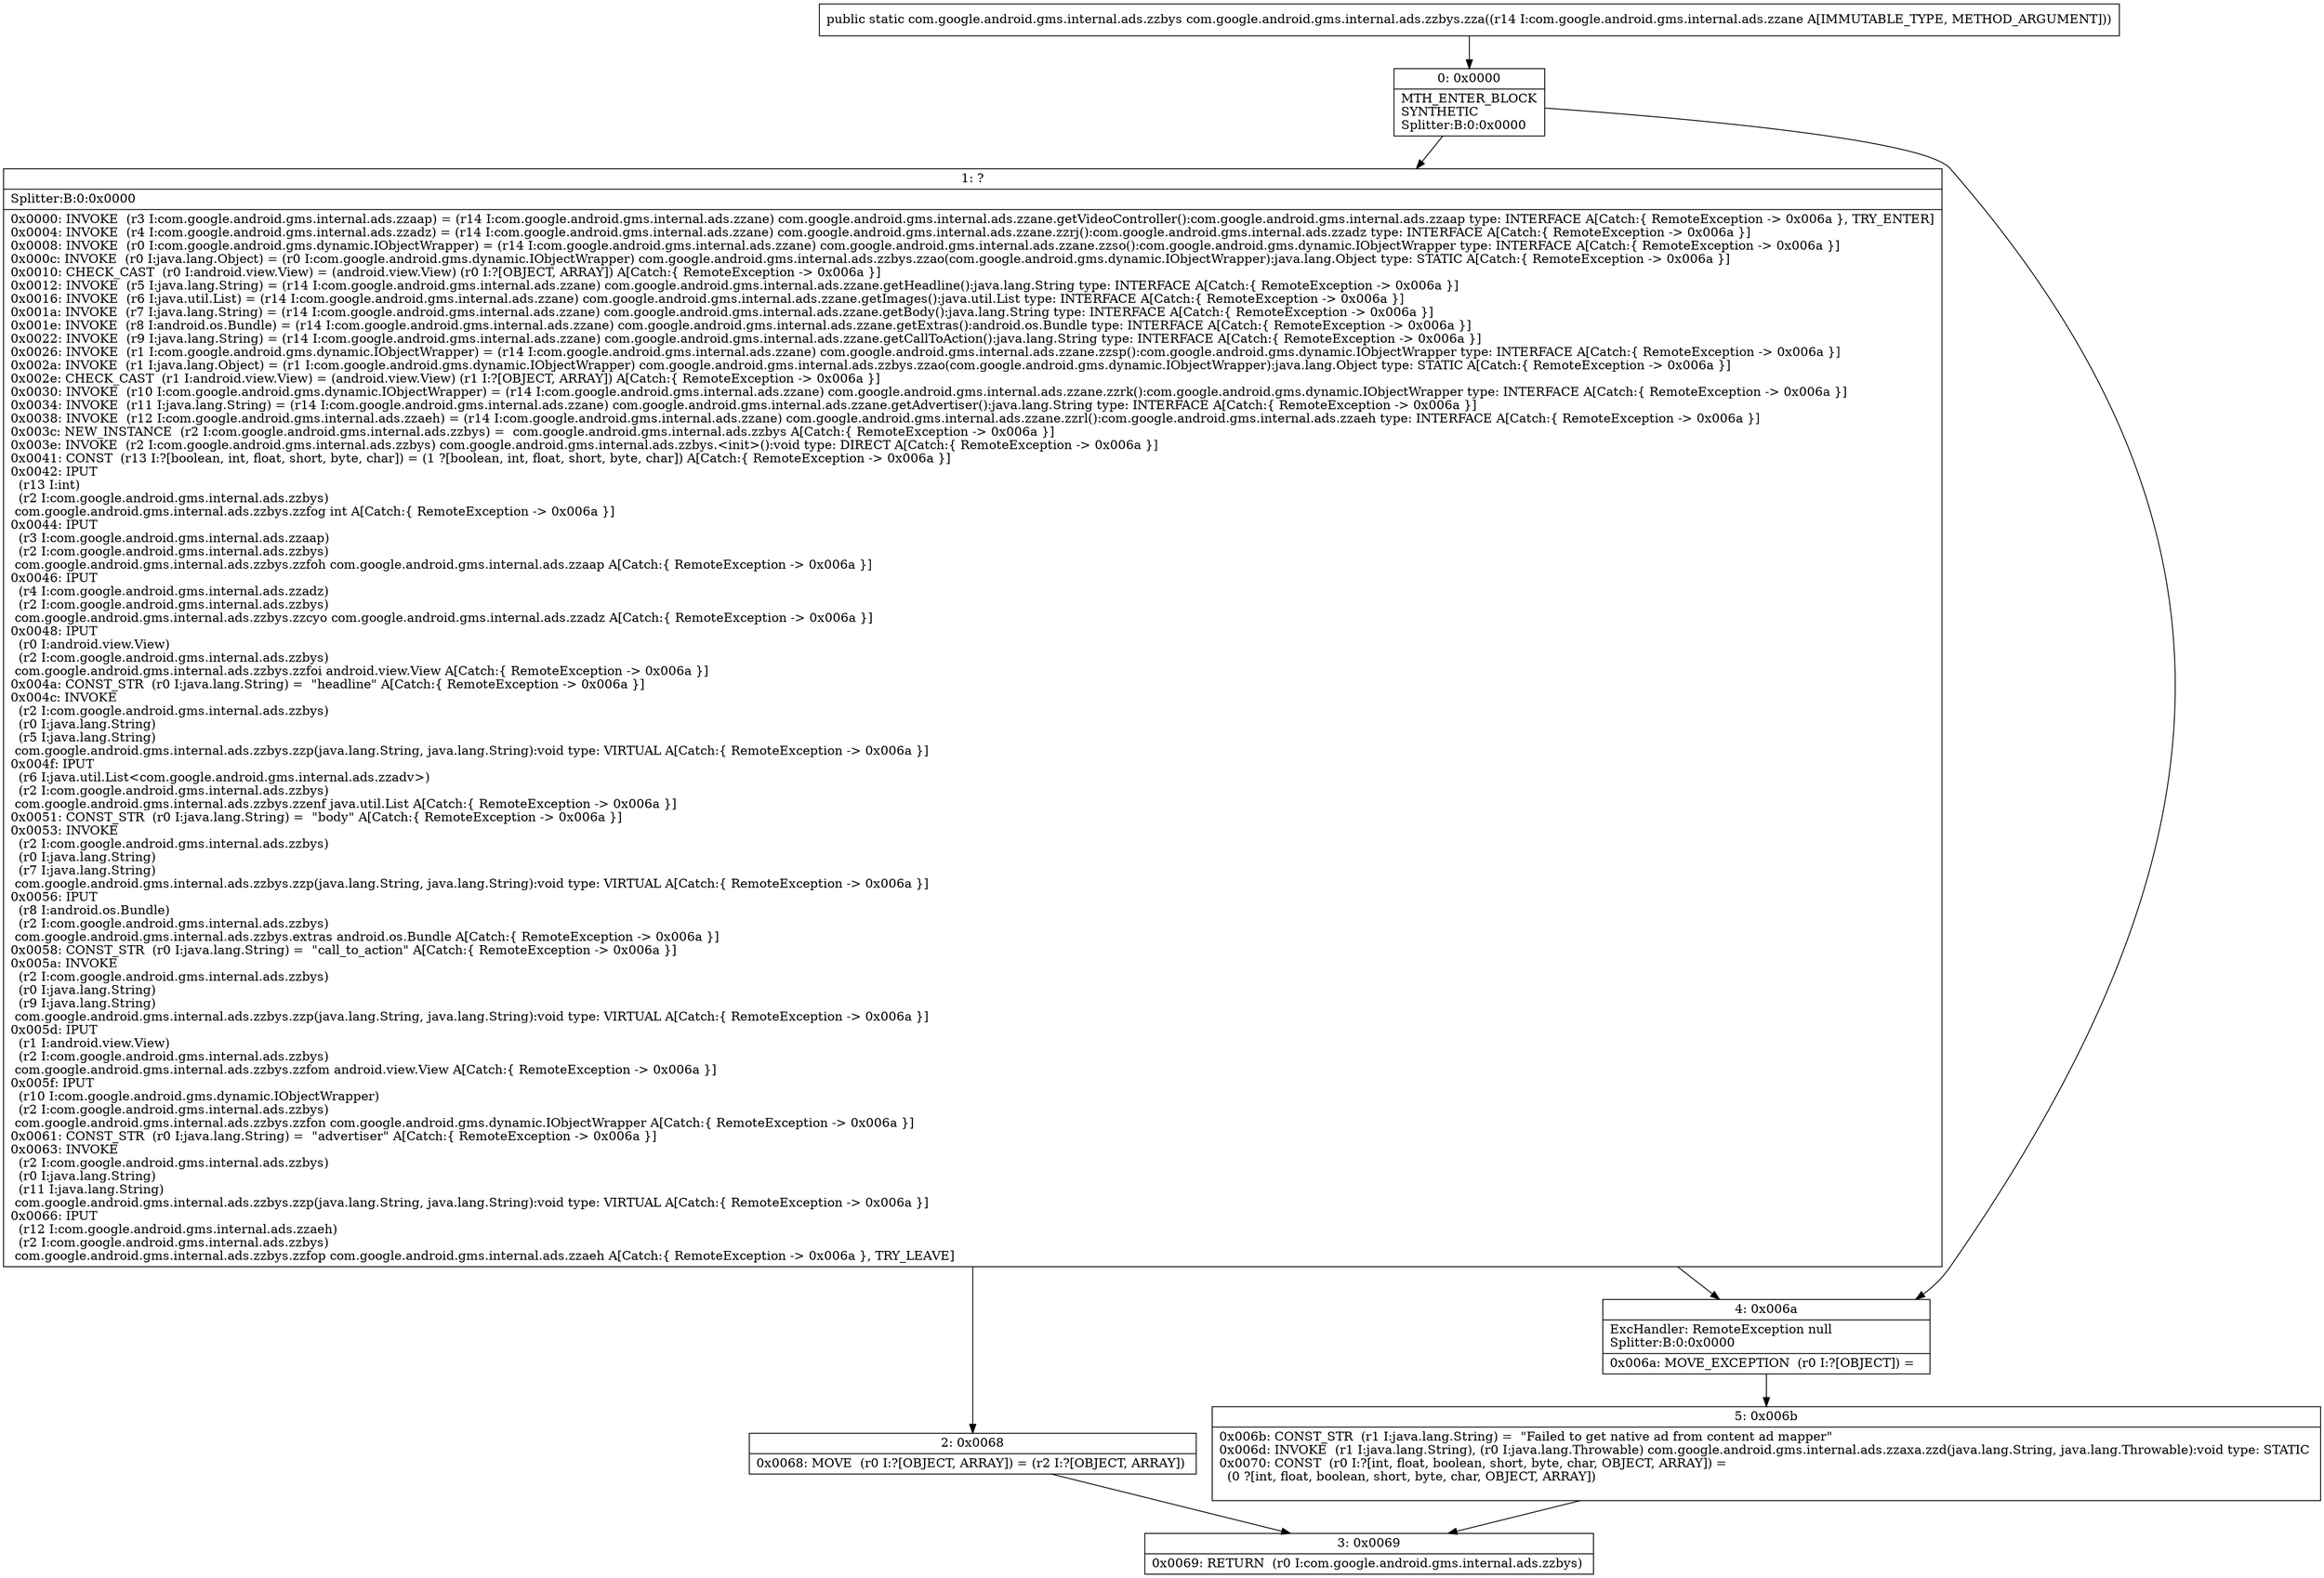 digraph "CFG forcom.google.android.gms.internal.ads.zzbys.zza(Lcom\/google\/android\/gms\/internal\/ads\/zzane;)Lcom\/google\/android\/gms\/internal\/ads\/zzbys;" {
Node_0 [shape=record,label="{0\:\ 0x0000|MTH_ENTER_BLOCK\lSYNTHETIC\lSplitter:B:0:0x0000\l}"];
Node_1 [shape=record,label="{1\:\ ?|Splitter:B:0:0x0000\l|0x0000: INVOKE  (r3 I:com.google.android.gms.internal.ads.zzaap) = (r14 I:com.google.android.gms.internal.ads.zzane) com.google.android.gms.internal.ads.zzane.getVideoController():com.google.android.gms.internal.ads.zzaap type: INTERFACE A[Catch:\{ RemoteException \-\> 0x006a \}, TRY_ENTER]\l0x0004: INVOKE  (r4 I:com.google.android.gms.internal.ads.zzadz) = (r14 I:com.google.android.gms.internal.ads.zzane) com.google.android.gms.internal.ads.zzane.zzrj():com.google.android.gms.internal.ads.zzadz type: INTERFACE A[Catch:\{ RemoteException \-\> 0x006a \}]\l0x0008: INVOKE  (r0 I:com.google.android.gms.dynamic.IObjectWrapper) = (r14 I:com.google.android.gms.internal.ads.zzane) com.google.android.gms.internal.ads.zzane.zzso():com.google.android.gms.dynamic.IObjectWrapper type: INTERFACE A[Catch:\{ RemoteException \-\> 0x006a \}]\l0x000c: INVOKE  (r0 I:java.lang.Object) = (r0 I:com.google.android.gms.dynamic.IObjectWrapper) com.google.android.gms.internal.ads.zzbys.zzao(com.google.android.gms.dynamic.IObjectWrapper):java.lang.Object type: STATIC A[Catch:\{ RemoteException \-\> 0x006a \}]\l0x0010: CHECK_CAST  (r0 I:android.view.View) = (android.view.View) (r0 I:?[OBJECT, ARRAY]) A[Catch:\{ RemoteException \-\> 0x006a \}]\l0x0012: INVOKE  (r5 I:java.lang.String) = (r14 I:com.google.android.gms.internal.ads.zzane) com.google.android.gms.internal.ads.zzane.getHeadline():java.lang.String type: INTERFACE A[Catch:\{ RemoteException \-\> 0x006a \}]\l0x0016: INVOKE  (r6 I:java.util.List) = (r14 I:com.google.android.gms.internal.ads.zzane) com.google.android.gms.internal.ads.zzane.getImages():java.util.List type: INTERFACE A[Catch:\{ RemoteException \-\> 0x006a \}]\l0x001a: INVOKE  (r7 I:java.lang.String) = (r14 I:com.google.android.gms.internal.ads.zzane) com.google.android.gms.internal.ads.zzane.getBody():java.lang.String type: INTERFACE A[Catch:\{ RemoteException \-\> 0x006a \}]\l0x001e: INVOKE  (r8 I:android.os.Bundle) = (r14 I:com.google.android.gms.internal.ads.zzane) com.google.android.gms.internal.ads.zzane.getExtras():android.os.Bundle type: INTERFACE A[Catch:\{ RemoteException \-\> 0x006a \}]\l0x0022: INVOKE  (r9 I:java.lang.String) = (r14 I:com.google.android.gms.internal.ads.zzane) com.google.android.gms.internal.ads.zzane.getCallToAction():java.lang.String type: INTERFACE A[Catch:\{ RemoteException \-\> 0x006a \}]\l0x0026: INVOKE  (r1 I:com.google.android.gms.dynamic.IObjectWrapper) = (r14 I:com.google.android.gms.internal.ads.zzane) com.google.android.gms.internal.ads.zzane.zzsp():com.google.android.gms.dynamic.IObjectWrapper type: INTERFACE A[Catch:\{ RemoteException \-\> 0x006a \}]\l0x002a: INVOKE  (r1 I:java.lang.Object) = (r1 I:com.google.android.gms.dynamic.IObjectWrapper) com.google.android.gms.internal.ads.zzbys.zzao(com.google.android.gms.dynamic.IObjectWrapper):java.lang.Object type: STATIC A[Catch:\{ RemoteException \-\> 0x006a \}]\l0x002e: CHECK_CAST  (r1 I:android.view.View) = (android.view.View) (r1 I:?[OBJECT, ARRAY]) A[Catch:\{ RemoteException \-\> 0x006a \}]\l0x0030: INVOKE  (r10 I:com.google.android.gms.dynamic.IObjectWrapper) = (r14 I:com.google.android.gms.internal.ads.zzane) com.google.android.gms.internal.ads.zzane.zzrk():com.google.android.gms.dynamic.IObjectWrapper type: INTERFACE A[Catch:\{ RemoteException \-\> 0x006a \}]\l0x0034: INVOKE  (r11 I:java.lang.String) = (r14 I:com.google.android.gms.internal.ads.zzane) com.google.android.gms.internal.ads.zzane.getAdvertiser():java.lang.String type: INTERFACE A[Catch:\{ RemoteException \-\> 0x006a \}]\l0x0038: INVOKE  (r12 I:com.google.android.gms.internal.ads.zzaeh) = (r14 I:com.google.android.gms.internal.ads.zzane) com.google.android.gms.internal.ads.zzane.zzrl():com.google.android.gms.internal.ads.zzaeh type: INTERFACE A[Catch:\{ RemoteException \-\> 0x006a \}]\l0x003c: NEW_INSTANCE  (r2 I:com.google.android.gms.internal.ads.zzbys) =  com.google.android.gms.internal.ads.zzbys A[Catch:\{ RemoteException \-\> 0x006a \}]\l0x003e: INVOKE  (r2 I:com.google.android.gms.internal.ads.zzbys) com.google.android.gms.internal.ads.zzbys.\<init\>():void type: DIRECT A[Catch:\{ RemoteException \-\> 0x006a \}]\l0x0041: CONST  (r13 I:?[boolean, int, float, short, byte, char]) = (1 ?[boolean, int, float, short, byte, char]) A[Catch:\{ RemoteException \-\> 0x006a \}]\l0x0042: IPUT  \l  (r13 I:int)\l  (r2 I:com.google.android.gms.internal.ads.zzbys)\l com.google.android.gms.internal.ads.zzbys.zzfog int A[Catch:\{ RemoteException \-\> 0x006a \}]\l0x0044: IPUT  \l  (r3 I:com.google.android.gms.internal.ads.zzaap)\l  (r2 I:com.google.android.gms.internal.ads.zzbys)\l com.google.android.gms.internal.ads.zzbys.zzfoh com.google.android.gms.internal.ads.zzaap A[Catch:\{ RemoteException \-\> 0x006a \}]\l0x0046: IPUT  \l  (r4 I:com.google.android.gms.internal.ads.zzadz)\l  (r2 I:com.google.android.gms.internal.ads.zzbys)\l com.google.android.gms.internal.ads.zzbys.zzcyo com.google.android.gms.internal.ads.zzadz A[Catch:\{ RemoteException \-\> 0x006a \}]\l0x0048: IPUT  \l  (r0 I:android.view.View)\l  (r2 I:com.google.android.gms.internal.ads.zzbys)\l com.google.android.gms.internal.ads.zzbys.zzfoi android.view.View A[Catch:\{ RemoteException \-\> 0x006a \}]\l0x004a: CONST_STR  (r0 I:java.lang.String) =  \"headline\" A[Catch:\{ RemoteException \-\> 0x006a \}]\l0x004c: INVOKE  \l  (r2 I:com.google.android.gms.internal.ads.zzbys)\l  (r0 I:java.lang.String)\l  (r5 I:java.lang.String)\l com.google.android.gms.internal.ads.zzbys.zzp(java.lang.String, java.lang.String):void type: VIRTUAL A[Catch:\{ RemoteException \-\> 0x006a \}]\l0x004f: IPUT  \l  (r6 I:java.util.List\<com.google.android.gms.internal.ads.zzadv\>)\l  (r2 I:com.google.android.gms.internal.ads.zzbys)\l com.google.android.gms.internal.ads.zzbys.zzenf java.util.List A[Catch:\{ RemoteException \-\> 0x006a \}]\l0x0051: CONST_STR  (r0 I:java.lang.String) =  \"body\" A[Catch:\{ RemoteException \-\> 0x006a \}]\l0x0053: INVOKE  \l  (r2 I:com.google.android.gms.internal.ads.zzbys)\l  (r0 I:java.lang.String)\l  (r7 I:java.lang.String)\l com.google.android.gms.internal.ads.zzbys.zzp(java.lang.String, java.lang.String):void type: VIRTUAL A[Catch:\{ RemoteException \-\> 0x006a \}]\l0x0056: IPUT  \l  (r8 I:android.os.Bundle)\l  (r2 I:com.google.android.gms.internal.ads.zzbys)\l com.google.android.gms.internal.ads.zzbys.extras android.os.Bundle A[Catch:\{ RemoteException \-\> 0x006a \}]\l0x0058: CONST_STR  (r0 I:java.lang.String) =  \"call_to_action\" A[Catch:\{ RemoteException \-\> 0x006a \}]\l0x005a: INVOKE  \l  (r2 I:com.google.android.gms.internal.ads.zzbys)\l  (r0 I:java.lang.String)\l  (r9 I:java.lang.String)\l com.google.android.gms.internal.ads.zzbys.zzp(java.lang.String, java.lang.String):void type: VIRTUAL A[Catch:\{ RemoteException \-\> 0x006a \}]\l0x005d: IPUT  \l  (r1 I:android.view.View)\l  (r2 I:com.google.android.gms.internal.ads.zzbys)\l com.google.android.gms.internal.ads.zzbys.zzfom android.view.View A[Catch:\{ RemoteException \-\> 0x006a \}]\l0x005f: IPUT  \l  (r10 I:com.google.android.gms.dynamic.IObjectWrapper)\l  (r2 I:com.google.android.gms.internal.ads.zzbys)\l com.google.android.gms.internal.ads.zzbys.zzfon com.google.android.gms.dynamic.IObjectWrapper A[Catch:\{ RemoteException \-\> 0x006a \}]\l0x0061: CONST_STR  (r0 I:java.lang.String) =  \"advertiser\" A[Catch:\{ RemoteException \-\> 0x006a \}]\l0x0063: INVOKE  \l  (r2 I:com.google.android.gms.internal.ads.zzbys)\l  (r0 I:java.lang.String)\l  (r11 I:java.lang.String)\l com.google.android.gms.internal.ads.zzbys.zzp(java.lang.String, java.lang.String):void type: VIRTUAL A[Catch:\{ RemoteException \-\> 0x006a \}]\l0x0066: IPUT  \l  (r12 I:com.google.android.gms.internal.ads.zzaeh)\l  (r2 I:com.google.android.gms.internal.ads.zzbys)\l com.google.android.gms.internal.ads.zzbys.zzfop com.google.android.gms.internal.ads.zzaeh A[Catch:\{ RemoteException \-\> 0x006a \}, TRY_LEAVE]\l}"];
Node_2 [shape=record,label="{2\:\ 0x0068|0x0068: MOVE  (r0 I:?[OBJECT, ARRAY]) = (r2 I:?[OBJECT, ARRAY]) \l}"];
Node_3 [shape=record,label="{3\:\ 0x0069|0x0069: RETURN  (r0 I:com.google.android.gms.internal.ads.zzbys) \l}"];
Node_4 [shape=record,label="{4\:\ 0x006a|ExcHandler: RemoteException null\lSplitter:B:0:0x0000\l|0x006a: MOVE_EXCEPTION  (r0 I:?[OBJECT]) =  \l}"];
Node_5 [shape=record,label="{5\:\ 0x006b|0x006b: CONST_STR  (r1 I:java.lang.String) =  \"Failed to get native ad from content ad mapper\" \l0x006d: INVOKE  (r1 I:java.lang.String), (r0 I:java.lang.Throwable) com.google.android.gms.internal.ads.zzaxa.zzd(java.lang.String, java.lang.Throwable):void type: STATIC \l0x0070: CONST  (r0 I:?[int, float, boolean, short, byte, char, OBJECT, ARRAY]) = \l  (0 ?[int, float, boolean, short, byte, char, OBJECT, ARRAY])\l \l}"];
MethodNode[shape=record,label="{public static com.google.android.gms.internal.ads.zzbys com.google.android.gms.internal.ads.zzbys.zza((r14 I:com.google.android.gms.internal.ads.zzane A[IMMUTABLE_TYPE, METHOD_ARGUMENT])) }"];
MethodNode -> Node_0;
Node_0 -> Node_1;
Node_0 -> Node_4;
Node_1 -> Node_2;
Node_1 -> Node_4;
Node_2 -> Node_3;
Node_4 -> Node_5;
Node_5 -> Node_3;
}

